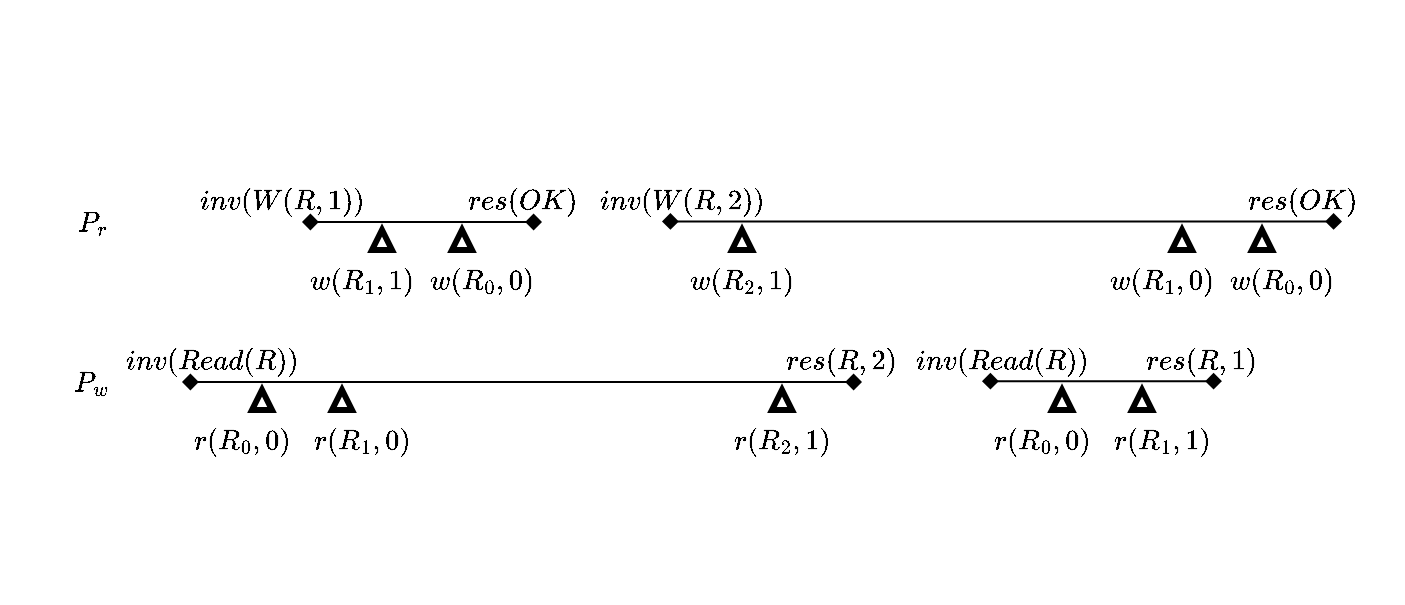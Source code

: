 <mxfile version="20.6.1" type="device"><diagram id="lIlURctpBFSEksVBJOmT" name="ページ1"><mxGraphModel dx="1497" dy="1583" grid="1" gridSize="10" guides="1" tooltips="1" connect="1" arrows="1" fold="1" page="1" pageScale="1" pageWidth="827" pageHeight="1169" math="1" shadow="0"><root><mxCell id="0"/><mxCell id="1" parent="0"/><mxCell id="S8ao46J4iLqzJfQgbNo5-5" value="" style="rounded=0;whiteSpace=wrap;html=1;fontSize=20;fillColor=none;strokeColor=#FFFFFF;" parent="1" vertex="1"><mxGeometry x="-10" y="-10" width="700" height="300" as="geometry"/></mxCell><mxCell id="KzsNHFru3U_84lXCOUl1-10" value="" style="endArrow=diamond;html=1;rounded=0;startArrow=diamond;startFill=1;endFill=1;" parent="1" edge="1"><mxGeometry width="50" height="50" relative="1" as="geometry"><mxPoint x="480" y="179.57" as="sourcePoint"/><mxPoint x="600" y="179.57" as="targetPoint"/></mxGeometry></mxCell><mxCell id="KzsNHFru3U_84lXCOUl1-17" value="$$inv(W(R,1))$$" style="rounded=0;whiteSpace=wrap;html=1;fillColor=none;strokeColor=none;" parent="1" vertex="1"><mxGeometry x="90" y="80" width="80" height="20" as="geometry"/></mxCell><mxCell id="KzsNHFru3U_84lXCOUl1-18" value="$$res(OK)$$" style="rounded=0;whiteSpace=wrap;html=1;fillColor=none;strokeColor=none;" parent="1" vertex="1"><mxGeometry x="210" y="80" width="80" height="20" as="geometry"/></mxCell><mxCell id="KzsNHFru3U_84lXCOUl1-19" value="$$inv(Read(R))$$" style="rounded=0;whiteSpace=wrap;html=1;fillColor=none;strokeColor=none;" parent="1" vertex="1"><mxGeometry x="55" y="160" width="80" height="20" as="geometry"/></mxCell><mxCell id="KzsNHFru3U_84lXCOUl1-31" value="$$P_r$$" style="rounded=0;whiteSpace=wrap;html=1;fillColor=none;strokeColor=none;" parent="1" vertex="1"><mxGeometry x="15" y="80" width="40" height="40" as="geometry"/></mxCell><mxCell id="KzsNHFru3U_84lXCOUl1-32" value="$$P_w$$" style="rounded=0;whiteSpace=wrap;html=1;fillColor=none;strokeColor=none;" parent="1" vertex="1"><mxGeometry x="15" y="160" width="40" height="40" as="geometry"/></mxCell><mxCell id="C4PdmaUr16TIjkihI3ng-1" value="" style="endArrow=diamond;html=1;rounded=0;startArrow=diamond;startFill=1;endFill=1;" parent="1" edge="1"><mxGeometry width="50" height="50" relative="1" as="geometry"><mxPoint x="140" y="100" as="sourcePoint"/><mxPoint x="260" y="100" as="targetPoint"/></mxGeometry></mxCell><mxCell id="C4PdmaUr16TIjkihI3ng-2" value="$$res(R,1)$$" style="rounded=0;whiteSpace=wrap;html=1;fillColor=none;strokeColor=none;" parent="1" vertex="1"><mxGeometry x="550" y="160" width="80" height="20" as="geometry"/></mxCell><mxCell id="4660iC8mLeiSFJBRaNWu-1" value="" style="endArrow=diamond;html=1;rounded=0;startArrow=diamond;startFill=1;endFill=1;" parent="1" edge="1"><mxGeometry width="50" height="50" relative="1" as="geometry"><mxPoint x="80" y="180" as="sourcePoint"/><mxPoint x="420" y="180" as="targetPoint"/></mxGeometry></mxCell><mxCell id="4660iC8mLeiSFJBRaNWu-7" value="" style="html=1;shadow=0;dashed=0;align=center;verticalAlign=middle;shape=mxgraph.arrows2.arrow;dy=0.6;dx=40;direction=north;notch=0;strokeColor=default;strokeWidth=3;fillColor=none;" parent="1" vertex="1"><mxGeometry x="115" y="184" width="10" height="10" as="geometry"/></mxCell><mxCell id="4660iC8mLeiSFJBRaNWu-8" value="" style="html=1;shadow=0;dashed=0;align=center;verticalAlign=middle;shape=mxgraph.arrows2.arrow;dy=0.6;dx=40;direction=north;notch=0;strokeColor=default;strokeWidth=3;fillColor=none;" parent="1" vertex="1"><mxGeometry x="155" y="184" width="10" height="10" as="geometry"/></mxCell><mxCell id="4660iC8mLeiSFJBRaNWu-9" value="" style="html=1;shadow=0;dashed=0;align=center;verticalAlign=middle;shape=mxgraph.arrows2.arrow;dy=0.6;dx=40;direction=north;notch=0;strokeColor=default;strokeWidth=3;fillColor=none;" parent="1" vertex="1"><mxGeometry x="175" y="104" width="10" height="10" as="geometry"/></mxCell><mxCell id="4660iC8mLeiSFJBRaNWu-10" value="" style="html=1;shadow=0;dashed=0;align=center;verticalAlign=middle;shape=mxgraph.arrows2.arrow;dy=0.6;dx=40;direction=north;notch=0;strokeColor=default;strokeWidth=3;fillColor=none;" parent="1" vertex="1"><mxGeometry x="215" y="104" width="10" height="10" as="geometry"/></mxCell><mxCell id="4660iC8mLeiSFJBRaNWu-11" value="" style="html=1;shadow=0;dashed=0;align=center;verticalAlign=middle;shape=mxgraph.arrows2.arrow;dy=0.6;dx=40;direction=north;notch=0;strokeColor=default;strokeWidth=3;fillColor=none;" parent="1" vertex="1"><mxGeometry x="375" y="184" width="10" height="10" as="geometry"/></mxCell><mxCell id="4660iC8mLeiSFJBRaNWu-12" value="" style="endArrow=diamond;html=1;rounded=0;startArrow=diamond;startFill=1;endFill=1;" parent="1" edge="1"><mxGeometry width="50" height="50" relative="1" as="geometry"><mxPoint x="320" y="99.71" as="sourcePoint"/><mxPoint x="660" y="99.71" as="targetPoint"/></mxGeometry></mxCell><mxCell id="4660iC8mLeiSFJBRaNWu-13" value="" style="html=1;shadow=0;dashed=0;align=center;verticalAlign=middle;shape=mxgraph.arrows2.arrow;dy=0.6;dx=40;direction=north;notch=0;strokeColor=default;strokeWidth=3;fillColor=none;" parent="1" vertex="1"><mxGeometry x="355" y="104" width="10" height="10" as="geometry"/></mxCell><mxCell id="4660iC8mLeiSFJBRaNWu-14" value="" style="html=1;shadow=0;dashed=0;align=center;verticalAlign=middle;shape=mxgraph.arrows2.arrow;dy=0.6;dx=40;direction=north;notch=0;strokeColor=default;strokeWidth=3;fillColor=none;" parent="1" vertex="1"><mxGeometry x="515" y="184" width="10" height="10" as="geometry"/></mxCell><mxCell id="4660iC8mLeiSFJBRaNWu-15" value="" style="html=1;shadow=0;dashed=0;align=center;verticalAlign=middle;shape=mxgraph.arrows2.arrow;dy=0.6;dx=40;direction=north;notch=0;strokeColor=default;strokeWidth=3;fillColor=none;" parent="1" vertex="1"><mxGeometry x="555" y="184" width="10" height="10" as="geometry"/></mxCell><mxCell id="4660iC8mLeiSFJBRaNWu-16" value="" style="html=1;shadow=0;dashed=0;align=center;verticalAlign=middle;shape=mxgraph.arrows2.arrow;dy=0.6;dx=40;direction=north;notch=0;strokeColor=default;strokeWidth=3;fillColor=none;" parent="1" vertex="1"><mxGeometry x="575" y="104" width="10" height="10" as="geometry"/></mxCell><mxCell id="4660iC8mLeiSFJBRaNWu-17" value="" style="html=1;shadow=0;dashed=0;align=center;verticalAlign=middle;shape=mxgraph.arrows2.arrow;dy=0.6;dx=40;direction=north;notch=0;strokeColor=default;strokeWidth=3;fillColor=none;" parent="1" vertex="1"><mxGeometry x="615" y="104" width="10" height="10" as="geometry"/></mxCell><mxCell id="4660iC8mLeiSFJBRaNWu-18" value="$$res(R,2)$$" style="rounded=0;whiteSpace=wrap;html=1;fillColor=none;strokeColor=none;" parent="1" vertex="1"><mxGeometry x="370" y="160" width="80" height="20" as="geometry"/></mxCell><mxCell id="4660iC8mLeiSFJBRaNWu-19" value="$$inv(W(R,2))$$" style="rounded=0;whiteSpace=wrap;html=1;fillColor=none;strokeColor=none;" parent="1" vertex="1"><mxGeometry x="290" y="80" width="80" height="20" as="geometry"/></mxCell><mxCell id="4660iC8mLeiSFJBRaNWu-20" value="$$inv(Read(R))$$" style="rounded=0;whiteSpace=wrap;html=1;fillColor=none;strokeColor=none;" parent="1" vertex="1"><mxGeometry x="450" y="160" width="80" height="20" as="geometry"/></mxCell><mxCell id="4660iC8mLeiSFJBRaNWu-21" value="$$res(OK)$$" style="rounded=0;whiteSpace=wrap;html=1;fillColor=none;strokeColor=none;" parent="1" vertex="1"><mxGeometry x="600" y="80" width="80" height="20" as="geometry"/></mxCell><mxCell id="4660iC8mLeiSFJBRaNWu-22" value="$$w(R_1,1)$$" style="rounded=0;whiteSpace=wrap;html=1;fillColor=none;strokeColor=none;" parent="1" vertex="1"><mxGeometry x="140" y="120" width="60" height="20" as="geometry"/></mxCell><mxCell id="4660iC8mLeiSFJBRaNWu-23" value="$$w(R_0,0)$$" style="rounded=0;whiteSpace=wrap;html=1;fillColor=none;strokeColor=none;" parent="1" vertex="1"><mxGeometry x="200" y="120" width="60" height="20" as="geometry"/></mxCell><mxCell id="4660iC8mLeiSFJBRaNWu-24" value="$$w(R_2,1)$$" style="rounded=0;whiteSpace=wrap;html=1;fillColor=none;strokeColor=none;" parent="1" vertex="1"><mxGeometry x="330" y="120" width="60" height="20" as="geometry"/></mxCell><mxCell id="4660iC8mLeiSFJBRaNWu-25" value="$$w(R_0,0)$$" style="rounded=0;whiteSpace=wrap;html=1;fillColor=none;strokeColor=none;" parent="1" vertex="1"><mxGeometry x="600" y="120" width="60" height="20" as="geometry"/></mxCell><mxCell id="4660iC8mLeiSFJBRaNWu-26" value="$$w(R_1,0)$$" style="rounded=0;whiteSpace=wrap;html=1;fillColor=none;strokeColor=none;" parent="1" vertex="1"><mxGeometry x="540" y="120" width="60" height="20" as="geometry"/></mxCell><mxCell id="4660iC8mLeiSFJBRaNWu-27" value="$$r(R_0,0)$$" style="rounded=0;whiteSpace=wrap;html=1;fillColor=none;strokeColor=none;" parent="1" vertex="1"><mxGeometry x="80" y="200" width="60" height="20" as="geometry"/></mxCell><mxCell id="4660iC8mLeiSFJBRaNWu-28" value="$$r(R_1,0)$$" style="rounded=0;whiteSpace=wrap;html=1;fillColor=none;strokeColor=none;" parent="1" vertex="1"><mxGeometry x="140" y="200" width="60" height="20" as="geometry"/></mxCell><mxCell id="4660iC8mLeiSFJBRaNWu-29" value="$$r(R_2,1)$$" style="rounded=0;whiteSpace=wrap;html=1;fillColor=none;strokeColor=none;" parent="1" vertex="1"><mxGeometry x="350" y="200" width="60" height="20" as="geometry"/></mxCell><mxCell id="4660iC8mLeiSFJBRaNWu-30" value="$$r(R_1,1)$$" style="rounded=0;whiteSpace=wrap;html=1;fillColor=none;strokeColor=none;" parent="1" vertex="1"><mxGeometry x="540" y="200" width="60" height="20" as="geometry"/></mxCell><mxCell id="4660iC8mLeiSFJBRaNWu-31" value="$$r(R_0,0)$$" style="rounded=0;whiteSpace=wrap;html=1;fillColor=none;strokeColor=none;" parent="1" vertex="1"><mxGeometry x="480" y="200" width="60" height="20" as="geometry"/></mxCell></root></mxGraphModel></diagram></mxfile>